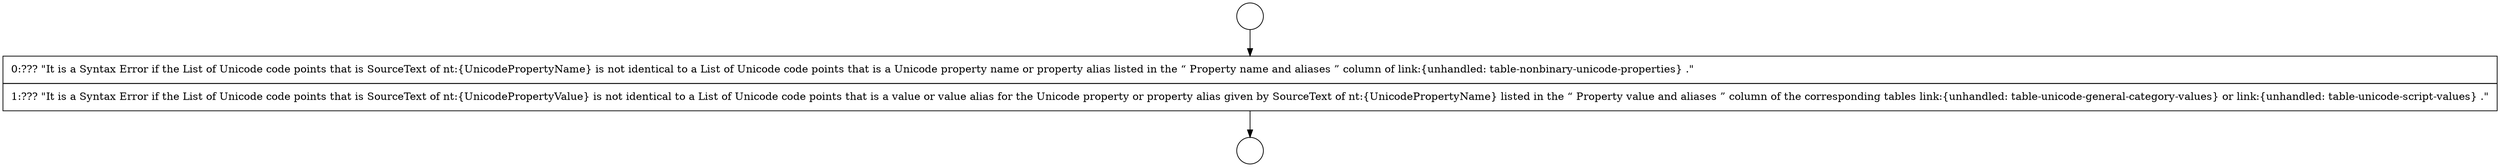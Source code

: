 digraph {
  node21259 [shape=circle label=" " color="black" fillcolor="white" style=filled]
  node21261 [shape=none, margin=0, label=<<font color="black">
    <table border="0" cellborder="1" cellspacing="0" cellpadding="10">
      <tr><td align="left">0:??? &quot;It is a Syntax Error if the List of Unicode code points that is SourceText of nt:{UnicodePropertyName} is not identical to a List of Unicode code points that is a Unicode property name or property alias listed in the &ldquo; Property name and aliases &rdquo; column of link:{unhandled: table-nonbinary-unicode-properties} .&quot;</td></tr>
      <tr><td align="left">1:??? &quot;It is a Syntax Error if the List of Unicode code points that is SourceText of nt:{UnicodePropertyValue} is not identical to a List of Unicode code points that is a value or value alias for the Unicode property or property alias given by SourceText of nt:{UnicodePropertyName} listed in the &ldquo; Property value and aliases &rdquo; column of the corresponding tables link:{unhandled: table-unicode-general-category-values} or link:{unhandled: table-unicode-script-values} .&quot;</td></tr>
    </table>
  </font>> color="black" fillcolor="white" style=filled]
  node21260 [shape=circle label=" " color="black" fillcolor="white" style=filled]
  node21259 -> node21261 [ color="black"]
  node21261 -> node21260 [ color="black"]
}
